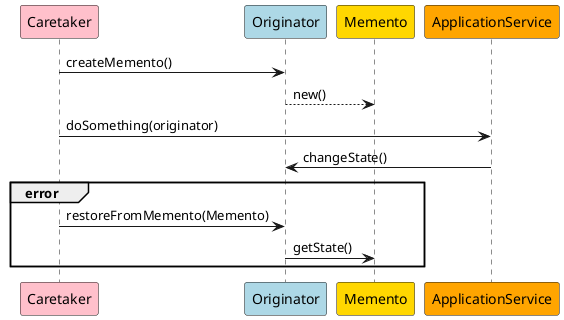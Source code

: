 @startuml
participant Caretaker #Pink
participant Originator #LightBlue
participant Memento #Gold
participant ApplicationService #Orange

Caretaker -> Originator : createMemento()
Originator --> Memento : new()
Caretaker -> ApplicationService : doSomething(originator)
ApplicationService -> Originator : changeState()
group error
Caretaker -> Originator: restoreFromMemento(Memento)
Originator -> Memento : getState()
end

@enduml
